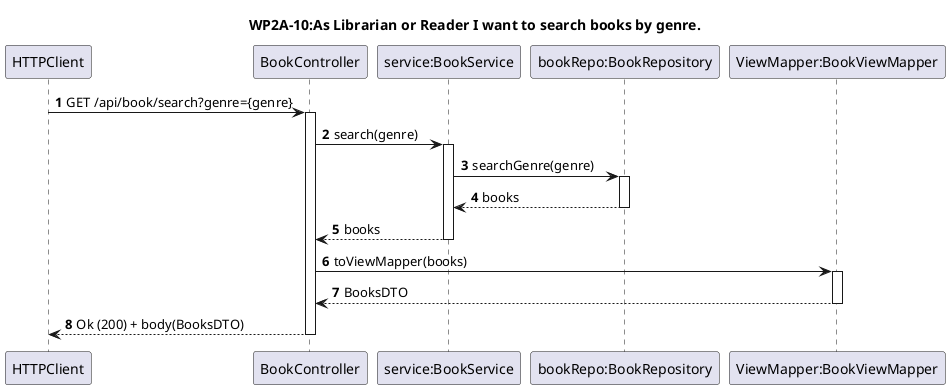 @startuml
'https://plantuml.com/sequence-diagram
title WP2A-10:As Librarian or Reader I want to search books by genre.

autonumber
autoactivate on

participant "HTTPClient" as http
participant "BookController" as controller
participant "service:BookService" as service
participant "bookRepo:BookRepository" as bookRepo
participant "ViewMapper:BookViewMapper" as vmapper

http -> controller: GET /api/book/search?genre={genre}

controller -> service: search(genre)

service -> bookRepo: searchGenre(genre)
bookRepo --> service: books


service --> controller: books

controller -> vmapper: toViewMapper(books)
vmapper --> controller: BooksDTO
controller --> http: Ok (200) + body(BooksDTO)

@enduml